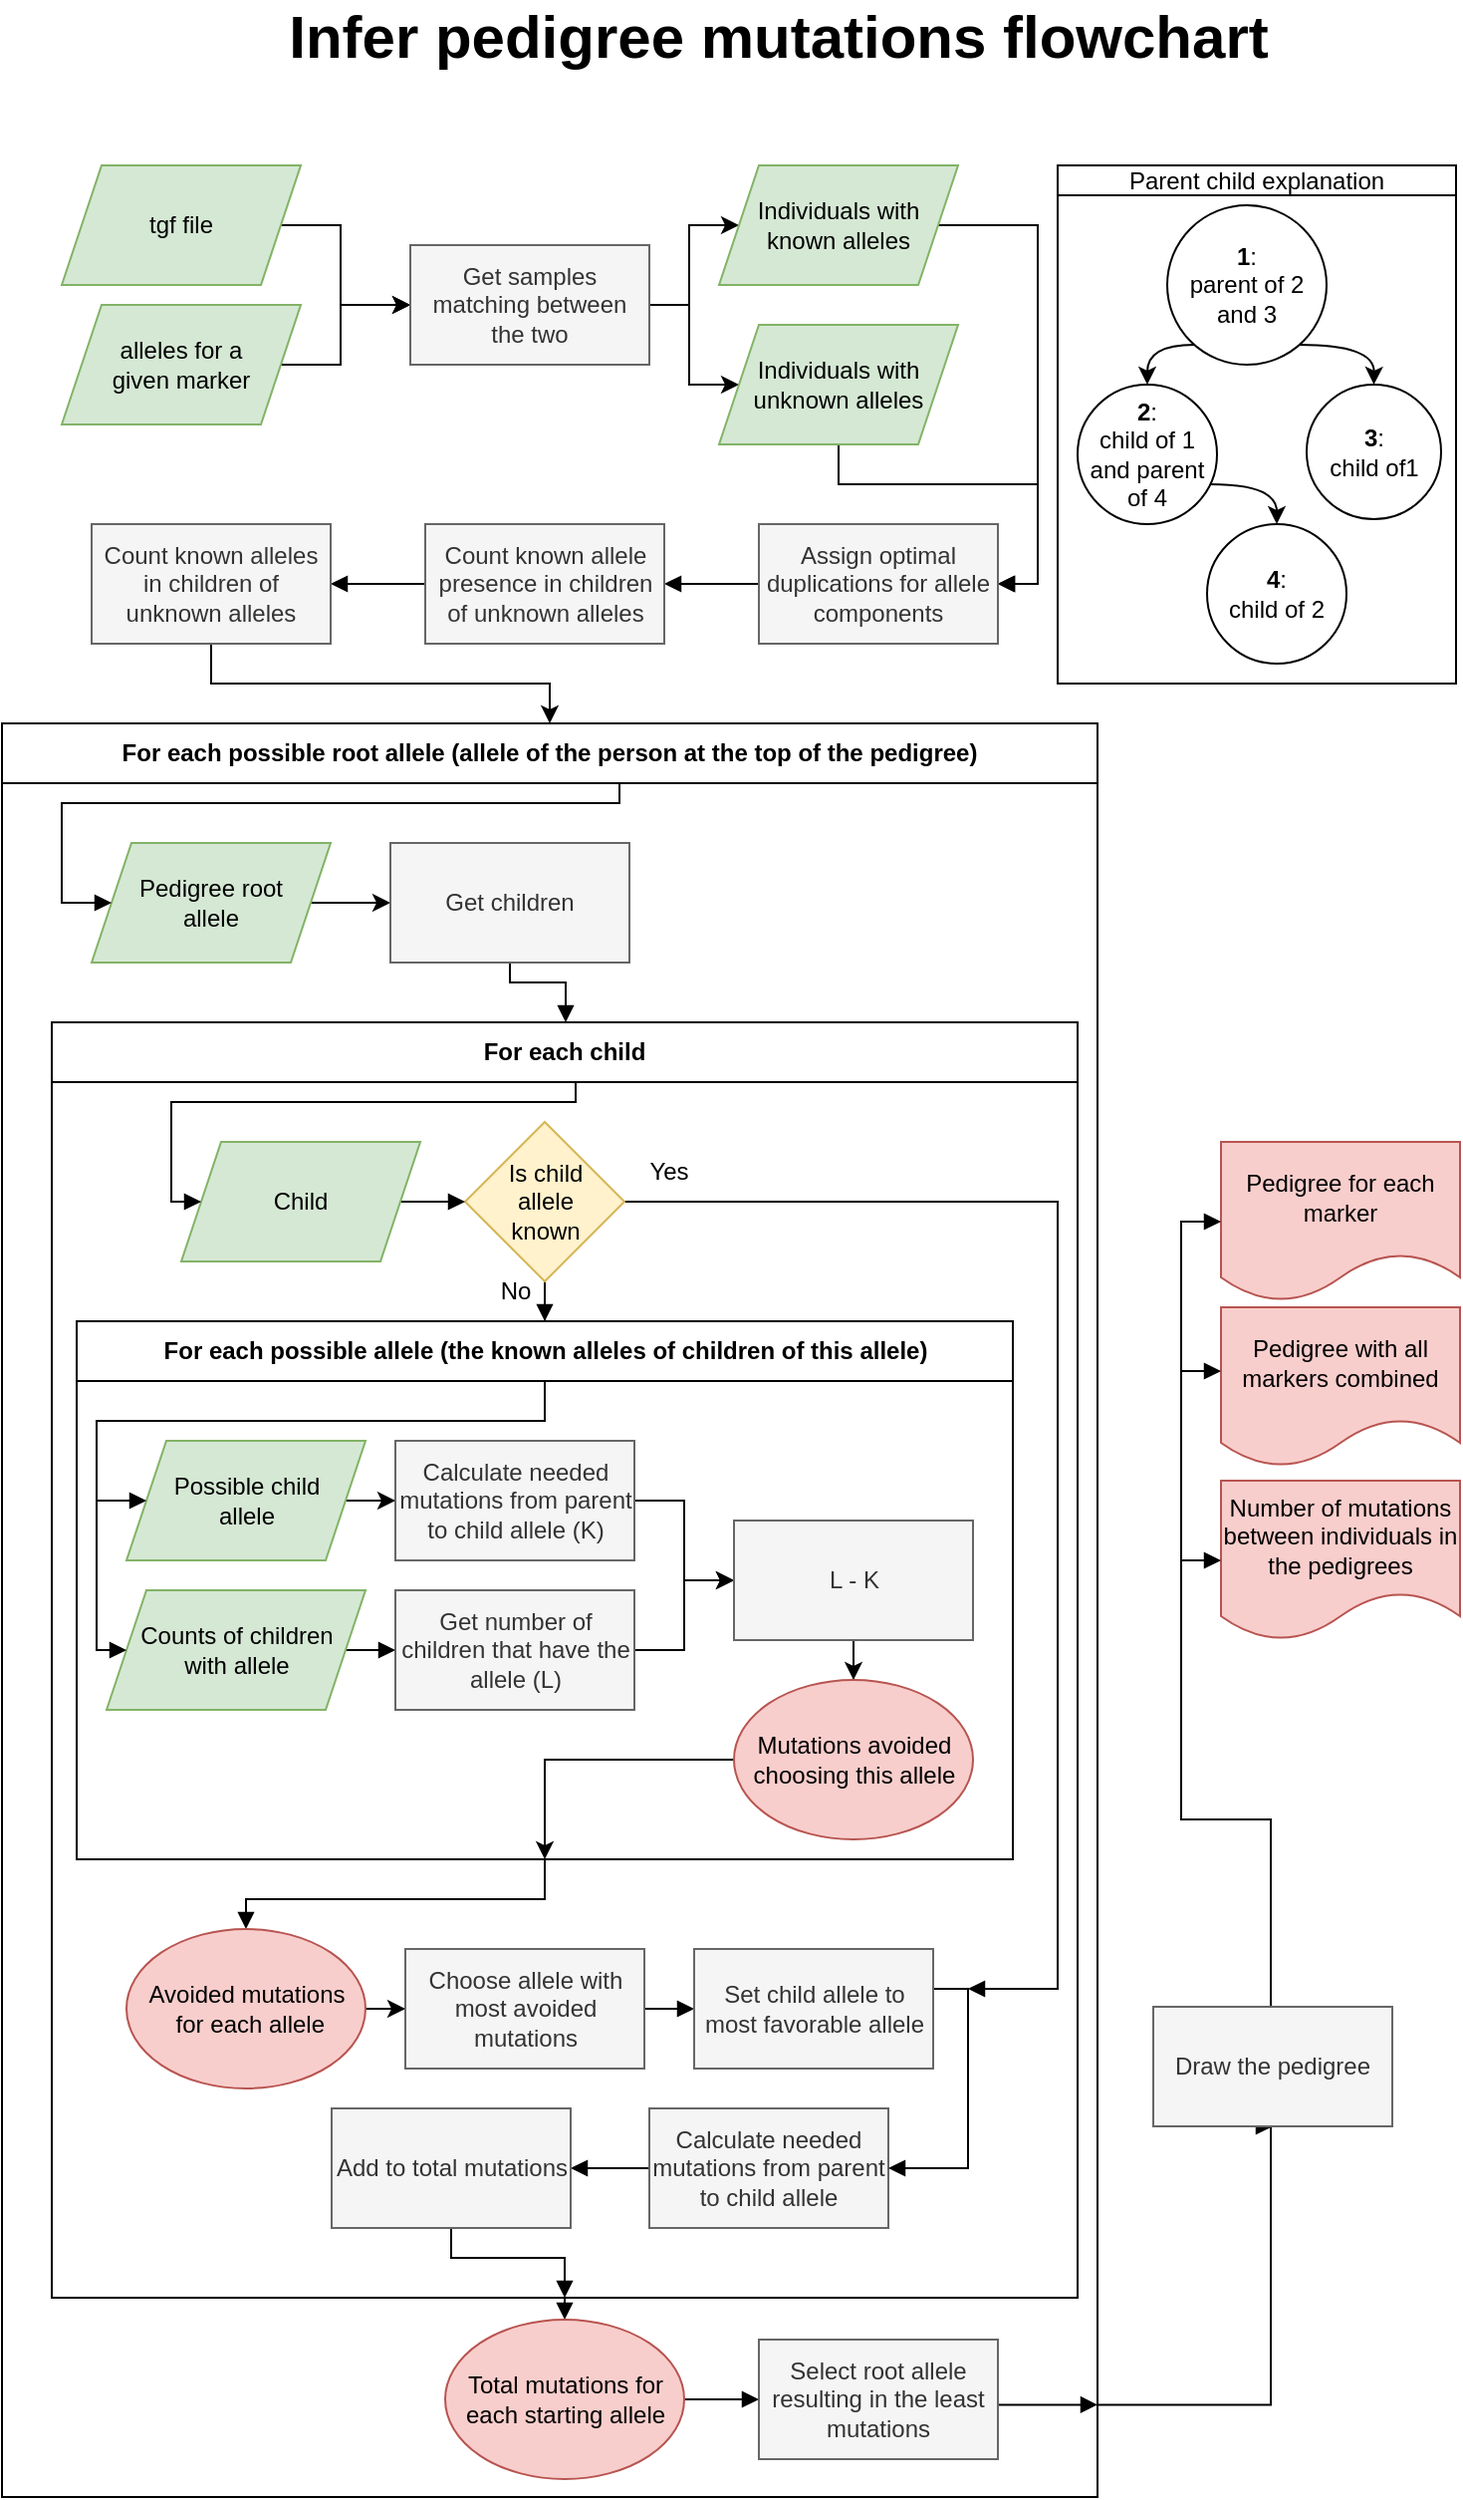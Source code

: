 <mxfile version="20.0.3" type="device"><diagram id="5iFATHU2VtIKNfDVAFXi" name="Page-1"><mxGraphModel dx="1673" dy="896" grid="1" gridSize="10" guides="1" tooltips="1" connect="1" arrows="1" fold="1" page="1" pageScale="1" pageWidth="850" pageHeight="1100" math="0" shadow="0"><root><mxCell id="0"/><mxCell id="1" parent="0"/><mxCell id="Pyik3U-NnSSjQ0JW-5aF-32" value="" style="rounded=0;whiteSpace=wrap;html=1;fillColor=none;" parent="1" vertex="1"><mxGeometry x="20" y="390" width="550" height="890" as="geometry"/></mxCell><mxCell id="GIaLw8oYACVlAwgzf6o7-45" style="edgeStyle=orthogonalEdgeStyle;rounded=0;orthogonalLoop=1;jettySize=auto;html=1;exitX=0.5;exitY=1;exitDx=0;exitDy=0;entryX=0.5;entryY=0;entryDx=0;entryDy=0;endArrow=block;endFill=1;" edge="1" parent="1" source="GIaLw8oYACVlAwgzf6o7-15" target="Pyik3U-NnSSjQ0JW-5aF-73"><mxGeometry relative="1" as="geometry"/></mxCell><mxCell id="GIaLw8oYACVlAwgzf6o7-15" value="" style="rounded=0;whiteSpace=wrap;html=1;fillColor=none;" vertex="1" parent="1"><mxGeometry x="45" y="540" width="515" height="640" as="geometry"/></mxCell><mxCell id="Pyik3U-NnSSjQ0JW-5aF-4" style="edgeStyle=orthogonalEdgeStyle;rounded=0;orthogonalLoop=1;jettySize=auto;html=1;entryX=0;entryY=0.5;entryDx=0;entryDy=0;" parent="1" source="Pyik3U-NnSSjQ0JW-5aF-1" target="Pyik3U-NnSSjQ0JW-5aF-3" edge="1"><mxGeometry relative="1" as="geometry"><Array as="points"><mxPoint x="190" y="140"/><mxPoint x="190" y="180"/></Array></mxGeometry></mxCell><mxCell id="Pyik3U-NnSSjQ0JW-5aF-1" value="tgf file" style="shape=parallelogram;perimeter=parallelogramPerimeter;whiteSpace=wrap;html=1;fixedSize=1;fillColor=#d5e8d4;strokeColor=#82b366;" parent="1" vertex="1"><mxGeometry x="50" y="110" width="120" height="60" as="geometry"/></mxCell><mxCell id="Pyik3U-NnSSjQ0JW-5aF-5" style="edgeStyle=orthogonalEdgeStyle;rounded=0;orthogonalLoop=1;jettySize=auto;html=1;entryX=0;entryY=0.5;entryDx=0;entryDy=0;" parent="1" source="Pyik3U-NnSSjQ0JW-5aF-2" target="Pyik3U-NnSSjQ0JW-5aF-3" edge="1"><mxGeometry relative="1" as="geometry"><Array as="points"><mxPoint x="190" y="210"/><mxPoint x="190" y="180"/></Array></mxGeometry></mxCell><mxCell id="Pyik3U-NnSSjQ0JW-5aF-2" value="alleles for a &lt;br&gt;given marker" style="shape=parallelogram;perimeter=parallelogramPerimeter;whiteSpace=wrap;html=1;fixedSize=1;fillColor=#d5e8d4;strokeColor=#82b366;" parent="1" vertex="1"><mxGeometry x="50" y="180" width="120" height="60" as="geometry"/></mxCell><mxCell id="Pyik3U-NnSSjQ0JW-5aF-22" style="edgeStyle=orthogonalEdgeStyle;rounded=0;orthogonalLoop=1;jettySize=auto;html=1;entryX=0;entryY=0.5;entryDx=0;entryDy=0;" parent="1" source="Pyik3U-NnSSjQ0JW-5aF-3" target="Pyik3U-NnSSjQ0JW-5aF-14" edge="1"><mxGeometry relative="1" as="geometry"/></mxCell><mxCell id="Pyik3U-NnSSjQ0JW-5aF-23" style="edgeStyle=orthogonalEdgeStyle;rounded=0;orthogonalLoop=1;jettySize=auto;html=1;entryX=0;entryY=0.5;entryDx=0;entryDy=0;" parent="1" source="Pyik3U-NnSSjQ0JW-5aF-3" target="Pyik3U-NnSSjQ0JW-5aF-15" edge="1"><mxGeometry relative="1" as="geometry"/></mxCell><mxCell id="Pyik3U-NnSSjQ0JW-5aF-3" value="Get samples matching between &lt;br&gt;the two" style="rounded=0;whiteSpace=wrap;html=1;fillColor=#f5f5f5;strokeColor=#666666;fontColor=#333333;" parent="1" vertex="1"><mxGeometry x="225" y="150" width="120" height="60" as="geometry"/></mxCell><mxCell id="Pyik3U-NnSSjQ0JW-5aF-41" style="edgeStyle=orthogonalEdgeStyle;rounded=0;orthogonalLoop=1;jettySize=auto;html=1;entryX=0;entryY=0.5;entryDx=0;entryDy=0;" parent="1" source="Pyik3U-NnSSjQ0JW-5aF-13" target="Pyik3U-NnSSjQ0JW-5aF-35" edge="1"><mxGeometry relative="1" as="geometry"/></mxCell><mxCell id="Pyik3U-NnSSjQ0JW-5aF-13" value="Pedigree root &lt;br&gt;allele" style="shape=parallelogram;perimeter=parallelogramPerimeter;whiteSpace=wrap;html=1;fixedSize=1;fillColor=#d5e8d4;strokeColor=#82b366;" parent="1" vertex="1"><mxGeometry x="65" y="450" width="120" height="60" as="geometry"/></mxCell><mxCell id="GIaLw8oYACVlAwgzf6o7-38" style="edgeStyle=orthogonalEdgeStyle;rounded=0;orthogonalLoop=1;jettySize=auto;html=1;entryX=1;entryY=0.5;entryDx=0;entryDy=0;endArrow=block;endFill=1;" edge="1" parent="1" source="Pyik3U-NnSSjQ0JW-5aF-14" target="Pyik3U-NnSSjQ0JW-5aF-17"><mxGeometry relative="1" as="geometry"><Array as="points"><mxPoint x="540" y="140"/><mxPoint x="540" y="320"/></Array></mxGeometry></mxCell><mxCell id="Pyik3U-NnSSjQ0JW-5aF-14" value="Individuals with known alleles" style="shape=parallelogram;perimeter=parallelogramPerimeter;whiteSpace=wrap;html=1;fixedSize=1;fillColor=#d5e8d4;strokeColor=#82b366;" parent="1" vertex="1"><mxGeometry x="380" y="110" width="120" height="60" as="geometry"/></mxCell><mxCell id="GIaLw8oYACVlAwgzf6o7-37" style="edgeStyle=orthogonalEdgeStyle;rounded=0;orthogonalLoop=1;jettySize=auto;html=1;entryX=1;entryY=0.5;entryDx=0;entryDy=0;endArrow=block;endFill=1;" edge="1" parent="1" source="Pyik3U-NnSSjQ0JW-5aF-15" target="Pyik3U-NnSSjQ0JW-5aF-17"><mxGeometry relative="1" as="geometry"><Array as="points"><mxPoint x="440" y="270"/><mxPoint x="540" y="270"/><mxPoint x="540" y="320"/></Array></mxGeometry></mxCell><mxCell id="Pyik3U-NnSSjQ0JW-5aF-15" value="Individuals with unknown alleles" style="shape=parallelogram;perimeter=parallelogramPerimeter;whiteSpace=wrap;html=1;fixedSize=1;fillColor=#d5e8d4;strokeColor=#82b366;" parent="1" vertex="1"><mxGeometry x="380" y="190" width="120" height="60" as="geometry"/></mxCell><mxCell id="GIaLw8oYACVlAwgzf6o7-39" style="edgeStyle=orthogonalEdgeStyle;rounded=0;orthogonalLoop=1;jettySize=auto;html=1;entryX=1;entryY=0.5;entryDx=0;entryDy=0;endArrow=block;endFill=1;" edge="1" parent="1" source="Pyik3U-NnSSjQ0JW-5aF-17" target="Pyik3U-NnSSjQ0JW-5aF-25"><mxGeometry relative="1" as="geometry"/></mxCell><mxCell id="Pyik3U-NnSSjQ0JW-5aF-17" value="Assign optimal duplications for allele components" style="rounded=0;whiteSpace=wrap;html=1;fillColor=#f5f5f5;fontColor=#333333;strokeColor=#666666;" parent="1" vertex="1"><mxGeometry x="400" y="290" width="120" height="60" as="geometry"/></mxCell><mxCell id="GIaLw8oYACVlAwgzf6o7-3" style="edgeStyle=orthogonalEdgeStyle;rounded=0;orthogonalLoop=1;jettySize=auto;html=1;entryX=1;entryY=0.5;entryDx=0;entryDy=0;endArrow=block;endFill=1;" edge="1" parent="1" source="Pyik3U-NnSSjQ0JW-5aF-25" target="Pyik3U-NnSSjQ0JW-5aF-29"><mxGeometry relative="1" as="geometry"/></mxCell><mxCell id="Pyik3U-NnSSjQ0JW-5aF-25" value="Count known allele presence in children of unknown alleles" style="rounded=0;whiteSpace=wrap;html=1;fillColor=#f5f5f5;fontColor=#333333;strokeColor=#666666;" parent="1" vertex="1"><mxGeometry x="232.5" y="290" width="120" height="60" as="geometry"/></mxCell><mxCell id="jjjcF2whvFUYWQtF70Cm-25" style="edgeStyle=orthogonalEdgeStyle;rounded=0;orthogonalLoop=1;jettySize=auto;html=1;entryX=0.5;entryY=0;entryDx=0;entryDy=0;" parent="1" source="Pyik3U-NnSSjQ0JW-5aF-29" target="Pyik3U-NnSSjQ0JW-5aF-33" edge="1"><mxGeometry relative="1" as="geometry"/></mxCell><mxCell id="Pyik3U-NnSSjQ0JW-5aF-29" value="Count known alleles in children of unknown alleles" style="rounded=0;whiteSpace=wrap;html=1;fillColor=#f5f5f5;fontColor=#333333;strokeColor=#666666;" parent="1" vertex="1"><mxGeometry x="65" y="290" width="120" height="60" as="geometry"/></mxCell><mxCell id="GIaLw8oYACVlAwgzf6o7-21" style="edgeStyle=orthogonalEdgeStyle;rounded=0;orthogonalLoop=1;jettySize=auto;html=1;entryX=0;entryY=0.5;entryDx=0;entryDy=0;endArrow=block;endFill=1;" edge="1" parent="1" source="Pyik3U-NnSSjQ0JW-5aF-33" target="Pyik3U-NnSSjQ0JW-5aF-13"><mxGeometry relative="1" as="geometry"><Array as="points"><mxPoint x="330" y="430"/><mxPoint x="50" y="430"/><mxPoint x="50" y="480"/></Array></mxGeometry></mxCell><mxCell id="Pyik3U-NnSSjQ0JW-5aF-33" value="&lt;b&gt;For each possible root allele (allele of the person at the top of the pedigree)&lt;/b&gt;" style="rounded=0;whiteSpace=wrap;html=1;fillColor=none;" parent="1" vertex="1"><mxGeometry x="20" y="390" width="550" height="30" as="geometry"/></mxCell><mxCell id="GIaLw8oYACVlAwgzf6o7-20" style="edgeStyle=orthogonalEdgeStyle;rounded=0;orthogonalLoop=1;jettySize=auto;html=1;entryX=0.5;entryY=0;entryDx=0;entryDy=0;endArrow=block;endFill=1;" edge="1" parent="1" source="Pyik3U-NnSSjQ0JW-5aF-35" target="GIaLw8oYACVlAwgzf6o7-18"><mxGeometry relative="1" as="geometry"><Array as="points"><mxPoint x="275" y="520"/><mxPoint x="303" y="520"/><mxPoint x="303" y="540"/></Array></mxGeometry></mxCell><mxCell id="GIaLw8oYACVlAwgzf6o7-33" style="edgeStyle=orthogonalEdgeStyle;rounded=0;orthogonalLoop=1;jettySize=auto;html=1;endArrow=block;endFill=1;exitX=1;exitY=0.5;exitDx=0;exitDy=0;" edge="1" parent="1" source="Pyik3U-NnSSjQ0JW-5aF-39"><mxGeometry relative="1" as="geometry"><mxPoint x="505" y="1025" as="targetPoint"/><mxPoint x="337.5" y="625" as="sourcePoint"/><Array as="points"><mxPoint x="550" y="630"/><mxPoint x="550" y="1025"/></Array></mxGeometry></mxCell><mxCell id="Pyik3U-NnSSjQ0JW-5aF-35" value="Get children" style="rounded=0;whiteSpace=wrap;html=1;fillColor=#f5f5f5;fontColor=#333333;strokeColor=#666666;" parent="1" vertex="1"><mxGeometry x="215" y="450" width="120" height="60" as="geometry"/></mxCell><mxCell id="GIaLw8oYACVlAwgzf6o7-34" style="edgeStyle=orthogonalEdgeStyle;rounded=0;orthogonalLoop=1;jettySize=auto;html=1;exitX=0.5;exitY=1;exitDx=0;exitDy=0;entryX=0.5;entryY=0;entryDx=0;entryDy=0;endArrow=block;endFill=1;" edge="1" parent="1" source="Pyik3U-NnSSjQ0JW-5aF-37" target="Pyik3U-NnSSjQ0JW-5aF-62"><mxGeometry relative="1" as="geometry"/></mxCell><mxCell id="Pyik3U-NnSSjQ0JW-5aF-37" value="" style="rounded=0;whiteSpace=wrap;html=1;fillColor=none;" parent="1" vertex="1"><mxGeometry x="57.5" y="690" width="470" height="270" as="geometry"/></mxCell><mxCell id="Pyik3U-NnSSjQ0JW-5aF-43" value="" style="edgeStyle=orthogonalEdgeStyle;rounded=0;orthogonalLoop=1;jettySize=auto;html=1;" parent="1" source="Pyik3U-NnSSjQ0JW-5aF-38" target="Pyik3U-NnSSjQ0JW-5aF-42" edge="1"><mxGeometry relative="1" as="geometry"/></mxCell><mxCell id="Pyik3U-NnSSjQ0JW-5aF-38" value="Possible child &lt;br&gt;allele" style="shape=parallelogram;perimeter=parallelogramPerimeter;whiteSpace=wrap;html=1;fixedSize=1;fillColor=#d5e8d4;strokeColor=#82b366;" parent="1" vertex="1"><mxGeometry x="82.5" y="750" width="120" height="60" as="geometry"/></mxCell><mxCell id="GIaLw8oYACVlAwgzf6o7-35" style="edgeStyle=orthogonalEdgeStyle;rounded=0;orthogonalLoop=1;jettySize=auto;html=1;entryX=0.5;entryY=0;entryDx=0;entryDy=0;endArrow=block;endFill=1;" edge="1" parent="1" source="Pyik3U-NnSSjQ0JW-5aF-39" target="Pyik3U-NnSSjQ0JW-5aF-55"><mxGeometry relative="1" as="geometry"/></mxCell><mxCell id="Pyik3U-NnSSjQ0JW-5aF-39" value="Is child &lt;br&gt;allele &lt;br&gt;known" style="rhombus;whiteSpace=wrap;html=1;fillColor=#fff2cc;strokeColor=#d6b656;" parent="1" vertex="1"><mxGeometry x="252.5" y="590" width="80" height="80" as="geometry"/></mxCell><mxCell id="Pyik3U-NnSSjQ0JW-5aF-50" style="edgeStyle=orthogonalEdgeStyle;rounded=0;orthogonalLoop=1;jettySize=auto;html=1;entryX=0;entryY=0.5;entryDx=0;entryDy=0;" parent="1" source="Pyik3U-NnSSjQ0JW-5aF-42" target="Pyik3U-NnSSjQ0JW-5aF-48" edge="1"><mxGeometry relative="1" as="geometry"/></mxCell><mxCell id="Pyik3U-NnSSjQ0JW-5aF-42" value="Calculate needed mutations from parent to child allele (K)" style="whiteSpace=wrap;html=1;fillColor=#f5f5f5;fontColor=#333333;strokeColor=#666666;" parent="1" vertex="1"><mxGeometry x="217.5" y="750" width="120" height="60" as="geometry"/></mxCell><mxCell id="Pyik3U-NnSSjQ0JW-5aF-51" style="edgeStyle=orthogonalEdgeStyle;rounded=0;orthogonalLoop=1;jettySize=auto;html=1;entryX=0;entryY=0.5;entryDx=0;entryDy=0;" parent="1" source="Pyik3U-NnSSjQ0JW-5aF-44" target="Pyik3U-NnSSjQ0JW-5aF-48" edge="1"><mxGeometry relative="1" as="geometry"/></mxCell><mxCell id="Pyik3U-NnSSjQ0JW-5aF-44" value="Get number of children that have the allele (L)" style="rounded=0;whiteSpace=wrap;html=1;fillColor=#f5f5f5;fontColor=#333333;strokeColor=#666666;" parent="1" vertex="1"><mxGeometry x="217.5" y="825" width="120" height="60" as="geometry"/></mxCell><mxCell id="GIaLw8oYACVlAwgzf6o7-10" style="edgeStyle=orthogonalEdgeStyle;rounded=0;orthogonalLoop=1;jettySize=auto;html=1;endArrow=block;endFill=1;entryX=0;entryY=0.5;entryDx=0;entryDy=0;exitX=0.5;exitY=0;exitDx=0;exitDy=0;" edge="1" parent="1" source="Pyik3U-NnSSjQ0JW-5aF-45" target="Pyik3U-NnSSjQ0JW-5aF-44"><mxGeometry relative="1" as="geometry"><Array as="points"><mxPoint x="137.5" y="855"/></Array></mxGeometry></mxCell><mxCell id="Pyik3U-NnSSjQ0JW-5aF-45" value="Counts of children &lt;br&gt;with allele" style="shape=parallelogram;perimeter=parallelogramPerimeter;whiteSpace=wrap;html=1;fixedSize=1;fillColor=#d5e8d4;strokeColor=#82b366;" parent="1" vertex="1"><mxGeometry x="72.5" y="825" width="130" height="60" as="geometry"/></mxCell><mxCell id="Pyik3U-NnSSjQ0JW-5aF-54" style="edgeStyle=orthogonalEdgeStyle;rounded=0;orthogonalLoop=1;jettySize=auto;html=1;entryX=0.5;entryY=0;entryDx=0;entryDy=0;" parent="1" source="Pyik3U-NnSSjQ0JW-5aF-48" target="Pyik3U-NnSSjQ0JW-5aF-53" edge="1"><mxGeometry relative="1" as="geometry"/></mxCell><mxCell id="Pyik3U-NnSSjQ0JW-5aF-48" value="L - K" style="rounded=0;whiteSpace=wrap;html=1;fillColor=#f5f5f5;fontColor=#333333;strokeColor=#666666;" parent="1" vertex="1"><mxGeometry x="387.5" y="790" width="120" height="60" as="geometry"/></mxCell><mxCell id="Pyik3U-NnSSjQ0JW-5aF-61" style="edgeStyle=orthogonalEdgeStyle;rounded=0;orthogonalLoop=1;jettySize=auto;html=1;entryX=0.5;entryY=1;entryDx=0;entryDy=0;" parent="1" source="Pyik3U-NnSSjQ0JW-5aF-53" target="Pyik3U-NnSSjQ0JW-5aF-37" edge="1"><mxGeometry relative="1" as="geometry"><Array as="points"><mxPoint x="292.5" y="910"/></Array></mxGeometry></mxCell><mxCell id="Pyik3U-NnSSjQ0JW-5aF-53" value="Mutations avoided choosing this allele" style="ellipse;whiteSpace=wrap;html=1;fillColor=#f8cecc;strokeColor=#b85450;" parent="1" vertex="1"><mxGeometry x="387.5" y="870" width="120" height="80" as="geometry"/></mxCell><mxCell id="GIaLw8oYACVlAwgzf6o7-7" style="edgeStyle=orthogonalEdgeStyle;rounded=0;orthogonalLoop=1;jettySize=auto;html=1;endArrow=block;endFill=1;" edge="1" parent="1" source="Pyik3U-NnSSjQ0JW-5aF-55" target="Pyik3U-NnSSjQ0JW-5aF-45"><mxGeometry relative="1" as="geometry"><Array as="points"><mxPoint x="292.5" y="740"/><mxPoint x="67.5" y="740"/><mxPoint x="67.5" y="855"/></Array></mxGeometry></mxCell><mxCell id="GIaLw8oYACVlAwgzf6o7-8" style="edgeStyle=orthogonalEdgeStyle;rounded=0;orthogonalLoop=1;jettySize=auto;html=1;entryX=0;entryY=0.5;entryDx=0;entryDy=0;endArrow=block;endFill=1;" edge="1" parent="1" source="Pyik3U-NnSSjQ0JW-5aF-55" target="Pyik3U-NnSSjQ0JW-5aF-38"><mxGeometry relative="1" as="geometry"><Array as="points"><mxPoint x="292.5" y="740"/><mxPoint x="67.5" y="740"/><mxPoint x="67.5" y="780"/></Array></mxGeometry></mxCell><mxCell id="Pyik3U-NnSSjQ0JW-5aF-55" value="&lt;b&gt;For each possible allele (the known alleles of children of this allele)&lt;/b&gt;" style="rounded=0;whiteSpace=wrap;html=1;fillColor=none;" parent="1" vertex="1"><mxGeometry x="57.5" y="690" width="470" height="30" as="geometry"/></mxCell><mxCell id="GIaLw8oYACVlAwgzf6o7-31" style="edgeStyle=orthogonalEdgeStyle;rounded=0;orthogonalLoop=1;jettySize=auto;html=1;entryX=1;entryY=0.5;entryDx=0;entryDy=0;endArrow=block;endFill=1;" edge="1" parent="1" source="Pyik3U-NnSSjQ0JW-5aF-56" target="Pyik3U-NnSSjQ0JW-5aF-66"><mxGeometry relative="1" as="geometry"/></mxCell><mxCell id="Pyik3U-NnSSjQ0JW-5aF-56" value="Calculate needed mutations from parent to child allele" style="whiteSpace=wrap;html=1;fillColor=#f5f5f5;fontColor=#333333;strokeColor=#666666;" parent="1" vertex="1"><mxGeometry x="345" y="1085" width="120" height="60" as="geometry"/></mxCell><mxCell id="Pyik3U-NnSSjQ0JW-5aF-65" style="edgeStyle=orthogonalEdgeStyle;rounded=0;orthogonalLoop=1;jettySize=auto;html=1;entryX=0;entryY=0.5;entryDx=0;entryDy=0;" parent="1" source="Pyik3U-NnSSjQ0JW-5aF-62" target="Pyik3U-NnSSjQ0JW-5aF-64" edge="1"><mxGeometry relative="1" as="geometry"/></mxCell><mxCell id="Pyik3U-NnSSjQ0JW-5aF-62" value="&lt;div&gt;Avoided mutations&lt;/div&gt;&lt;div&gt;&amp;nbsp;for each allele&lt;/div&gt;" style="ellipse;whiteSpace=wrap;html=1;fillColor=#f8cecc;strokeColor=#b85450;" parent="1" vertex="1"><mxGeometry x="82.5" y="995" width="120" height="80" as="geometry"/></mxCell><mxCell id="GIaLw8oYACVlAwgzf6o7-12" style="edgeStyle=orthogonalEdgeStyle;rounded=0;orthogonalLoop=1;jettySize=auto;html=1;entryX=0;entryY=0.5;entryDx=0;entryDy=0;endArrow=block;endFill=1;" edge="1" parent="1" source="Pyik3U-NnSSjQ0JW-5aF-64" target="GIaLw8oYACVlAwgzf6o7-11"><mxGeometry relative="1" as="geometry"/></mxCell><mxCell id="Pyik3U-NnSSjQ0JW-5aF-64" value="Choose allele with most avoided mutations" style="rounded=0;whiteSpace=wrap;html=1;fillColor=#f5f5f5;fontColor=#333333;strokeColor=#666666;" parent="1" vertex="1"><mxGeometry x="222.5" y="1005" width="120" height="60" as="geometry"/></mxCell><mxCell id="GIaLw8oYACVlAwgzf6o7-41" style="edgeStyle=orthogonalEdgeStyle;rounded=0;orthogonalLoop=1;jettySize=auto;html=1;entryX=0.5;entryY=1;entryDx=0;entryDy=0;endArrow=block;endFill=1;" edge="1" parent="1" source="Pyik3U-NnSSjQ0JW-5aF-66" target="GIaLw8oYACVlAwgzf6o7-15"><mxGeometry relative="1" as="geometry"><Array as="points"><mxPoint x="245" y="1160"/><mxPoint x="303" y="1160"/></Array></mxGeometry></mxCell><mxCell id="Pyik3U-NnSSjQ0JW-5aF-66" value="Add to total mutations" style="rounded=0;whiteSpace=wrap;html=1;fillColor=#f5f5f5;fontColor=#333333;strokeColor=#666666;" parent="1" vertex="1"><mxGeometry x="185.5" y="1085" width="120" height="60" as="geometry"/></mxCell><mxCell id="GIaLw8oYACVlAwgzf6o7-57" style="edgeStyle=orthogonalEdgeStyle;rounded=0;orthogonalLoop=1;jettySize=auto;html=1;entryX=0;entryY=0.5;entryDx=0;entryDy=0;endArrow=block;endFill=1;" edge="1" parent="1" source="Pyik3U-NnSSjQ0JW-5aF-73" target="GIaLw8oYACVlAwgzf6o7-56"><mxGeometry relative="1" as="geometry"/></mxCell><mxCell id="Pyik3U-NnSSjQ0JW-5aF-73" value="Total mutations for each starting allele" style="ellipse;whiteSpace=wrap;html=1;fillColor=#f8cecc;strokeColor=#b85450;" parent="1" vertex="1"><mxGeometry x="242.5" y="1191" width="120" height="80" as="geometry"/></mxCell><mxCell id="Pyik3U-NnSSjQ0JW-5aF-81" value="Pedigree for each marker" style="shape=document;whiteSpace=wrap;html=1;boundedLbl=1;fillColor=#f8cecc;strokeColor=#b85450;" parent="1" vertex="1"><mxGeometry x="632" y="600" width="120" height="80" as="geometry"/></mxCell><mxCell id="Pyik3U-NnSSjQ0JW-5aF-82" value="Pedigree with all markers combined" style="shape=document;whiteSpace=wrap;html=1;boundedLbl=1;fillColor=#f8cecc;strokeColor=#b85450;" parent="1" vertex="1"><mxGeometry x="632" y="683" width="120" height="80" as="geometry"/></mxCell><mxCell id="Pyik3U-NnSSjQ0JW-5aF-83" value="Number of mutations between individuals in the pedigrees" style="shape=document;whiteSpace=wrap;html=1;boundedLbl=1;fillColor=#f8cecc;strokeColor=#b85450;" parent="1" vertex="1"><mxGeometry x="632" y="770" width="120" height="80" as="geometry"/></mxCell><mxCell id="jjjcF2whvFUYWQtF70Cm-1" value="" style="rounded=0;whiteSpace=wrap;html=1;" parent="1" vertex="1"><mxGeometry x="550" y="110" width="200" height="260" as="geometry"/></mxCell><mxCell id="jjjcF2whvFUYWQtF70Cm-2" value="Parent child explanation" style="rounded=0;whiteSpace=wrap;html=1;" parent="1" vertex="1"><mxGeometry x="550" y="110" width="200" height="15" as="geometry"/></mxCell><mxCell id="jjjcF2whvFUYWQtF70Cm-14" style="edgeStyle=orthogonalEdgeStyle;curved=1;rounded=0;orthogonalLoop=1;jettySize=auto;html=1;entryX=0.5;entryY=0;entryDx=0;entryDy=0;" parent="1" source="jjjcF2whvFUYWQtF70Cm-4" target="jjjcF2whvFUYWQtF70Cm-10" edge="1"><mxGeometry relative="1" as="geometry"><Array as="points"><mxPoint x="680" y="200"/><mxPoint x="630" y="200"/></Array></mxGeometry></mxCell><mxCell id="jjjcF2whvFUYWQtF70Cm-21" style="edgeStyle=orthogonalEdgeStyle;curved=1;rounded=0;orthogonalLoop=1;jettySize=auto;html=1;" parent="1" source="jjjcF2whvFUYWQtF70Cm-4" target="jjjcF2whvFUYWQtF70Cm-11" edge="1"><mxGeometry relative="1" as="geometry"><Array as="points"><mxPoint x="709" y="200"/></Array></mxGeometry></mxCell><mxCell id="jjjcF2whvFUYWQtF70Cm-4" value="&lt;div&gt;&lt;b&gt;1&lt;/b&gt;:&lt;/div&gt;&lt;div&gt;parent of 2 and 3&lt;br&gt;&lt;/div&gt;" style="ellipse;whiteSpace=wrap;html=1;aspect=fixed;" parent="1" vertex="1"><mxGeometry x="605" y="130" width="80" height="80" as="geometry"/></mxCell><mxCell id="jjjcF2whvFUYWQtF70Cm-20" style="edgeStyle=orthogonalEdgeStyle;curved=1;rounded=0;orthogonalLoop=1;jettySize=auto;html=1;" parent="1" source="jjjcF2whvFUYWQtF70Cm-10" target="jjjcF2whvFUYWQtF70Cm-12" edge="1"><mxGeometry relative="1" as="geometry"><Array as="points"><mxPoint x="660" y="270"/></Array></mxGeometry></mxCell><mxCell id="jjjcF2whvFUYWQtF70Cm-10" value="&lt;div&gt;&lt;b&gt;2&lt;/b&gt;:&lt;/div&gt;&lt;div&gt;child of 1 and parent of 4&lt;br&gt;&lt;/div&gt;" style="ellipse;whiteSpace=wrap;html=1;aspect=fixed;" parent="1" vertex="1"><mxGeometry x="560" y="220" width="70" height="70" as="geometry"/></mxCell><mxCell id="jjjcF2whvFUYWQtF70Cm-11" value="&lt;div&gt;&lt;b&gt;3&lt;/b&gt;:&lt;/div&gt;&lt;div&gt;child of1 &lt;br&gt;&lt;/div&gt;" style="ellipse;whiteSpace=wrap;html=1;aspect=fixed;" parent="1" vertex="1"><mxGeometry x="675" y="220" width="67.5" height="67.5" as="geometry"/></mxCell><mxCell id="jjjcF2whvFUYWQtF70Cm-12" value="&lt;div&gt;&lt;b&gt;4&lt;/b&gt;:&lt;/div&gt;&lt;div&gt;child of 2&lt;br&gt;&lt;/div&gt;" style="ellipse;whiteSpace=wrap;html=1;aspect=fixed;" parent="1" vertex="1"><mxGeometry x="625" y="290" width="70" height="70" as="geometry"/></mxCell><mxCell id="jjjcF2whvFUYWQtF70Cm-26" value="&lt;font style=&quot;font-size: 30px;&quot;&gt;&lt;b&gt;Infer pedigree mutations flowchart&lt;/b&gt;&lt;/font&gt;" style="text;html=1;strokeColor=none;fillColor=none;align=center;verticalAlign=middle;whiteSpace=wrap;rounded=0;" parent="1" vertex="1"><mxGeometry x="145" y="30" width="530" height="30" as="geometry"/></mxCell><mxCell id="GIaLw8oYACVlAwgzf6o7-32" style="edgeStyle=orthogonalEdgeStyle;rounded=0;orthogonalLoop=1;jettySize=auto;html=1;entryX=1;entryY=0.5;entryDx=0;entryDy=0;endArrow=block;endFill=1;" edge="1" parent="1" source="GIaLw8oYACVlAwgzf6o7-11" target="Pyik3U-NnSSjQ0JW-5aF-56"><mxGeometry relative="1" as="geometry"><Array as="points"><mxPoint x="505" y="1025"/><mxPoint x="505" y="1115"/></Array></mxGeometry></mxCell><mxCell id="GIaLw8oYACVlAwgzf6o7-11" value="Set child allele to most favorable allele" style="rounded=0;whiteSpace=wrap;html=1;fillColor=#f5f5f5;fontColor=#333333;strokeColor=#666666;" vertex="1" parent="1"><mxGeometry x="367.5" y="1005" width="120" height="60" as="geometry"/></mxCell><mxCell id="GIaLw8oYACVlAwgzf6o7-23" style="edgeStyle=orthogonalEdgeStyle;rounded=0;orthogonalLoop=1;jettySize=auto;html=1;entryX=0;entryY=0.5;entryDx=0;entryDy=0;endArrow=block;endFill=1;" edge="1" parent="1" source="GIaLw8oYACVlAwgzf6o7-16" target="Pyik3U-NnSSjQ0JW-5aF-39"><mxGeometry relative="1" as="geometry"/></mxCell><mxCell id="GIaLw8oYACVlAwgzf6o7-16" value="Child" style="shape=parallelogram;perimeter=parallelogramPerimeter;whiteSpace=wrap;html=1;fixedSize=1;fillColor=#d5e8d4;strokeColor=#82b366;" vertex="1" parent="1"><mxGeometry x="110" y="600" width="120" height="60" as="geometry"/></mxCell><mxCell id="GIaLw8oYACVlAwgzf6o7-22" style="edgeStyle=orthogonalEdgeStyle;rounded=0;orthogonalLoop=1;jettySize=auto;html=1;entryX=0;entryY=0.5;entryDx=0;entryDy=0;endArrow=block;endFill=1;exitX=0.5;exitY=1;exitDx=0;exitDy=0;" edge="1" parent="1" source="GIaLw8oYACVlAwgzf6o7-18" target="GIaLw8oYACVlAwgzf6o7-16"><mxGeometry relative="1" as="geometry"><mxPoint x="292.5" y="570" as="sourcePoint"/><Array as="points"><mxPoint x="308" y="580"/><mxPoint x="105" y="580"/><mxPoint x="105" y="630"/></Array></mxGeometry></mxCell><mxCell id="GIaLw8oYACVlAwgzf6o7-18" value="&lt;b&gt;For each child&lt;/b&gt;" style="rounded=0;whiteSpace=wrap;html=1;fillColor=none;" vertex="1" parent="1"><mxGeometry x="45" y="540" width="515" height="30" as="geometry"/></mxCell><mxCell id="GIaLw8oYACVlAwgzf6o7-25" value="No" style="text;html=1;strokeColor=none;fillColor=none;align=center;verticalAlign=middle;whiteSpace=wrap;rounded=0;" vertex="1" parent="1"><mxGeometry x="247.5" y="660" width="60" height="30" as="geometry"/></mxCell><mxCell id="GIaLw8oYACVlAwgzf6o7-40" value="Yes" style="text;html=1;strokeColor=none;fillColor=none;align=center;verticalAlign=middle;whiteSpace=wrap;rounded=0;" vertex="1" parent="1"><mxGeometry x="325" y="600" width="60" height="30" as="geometry"/></mxCell><mxCell id="GIaLw8oYACVlAwgzf6o7-54" style="edgeStyle=orthogonalEdgeStyle;rounded=0;orthogonalLoop=1;jettySize=auto;html=1;entryX=0.5;entryY=1;entryDx=0;entryDy=0;endArrow=block;endFill=1;exitX=1;exitY=0.948;exitDx=0;exitDy=0;exitPerimeter=0;" edge="1" parent="1" source="Pyik3U-NnSSjQ0JW-5aF-32" target="GIaLw8oYACVlAwgzf6o7-44"><mxGeometry relative="1" as="geometry"><mxPoint x="657.0" y="1200" as="sourcePoint"/><Array as="points"><mxPoint x="657" y="1234"/></Array></mxGeometry></mxCell><mxCell id="GIaLw8oYACVlAwgzf6o7-48" style="edgeStyle=orthogonalEdgeStyle;rounded=0;orthogonalLoop=1;jettySize=auto;html=1;entryX=0;entryY=0.5;entryDx=0;entryDy=0;endArrow=block;endFill=1;" edge="1" parent="1" source="GIaLw8oYACVlAwgzf6o7-44" target="Pyik3U-NnSSjQ0JW-5aF-83"><mxGeometry relative="1" as="geometry"><Array as="points"><mxPoint x="657" y="940"/><mxPoint x="612" y="940"/><mxPoint x="612" y="810"/></Array></mxGeometry></mxCell><mxCell id="GIaLw8oYACVlAwgzf6o7-49" style="edgeStyle=orthogonalEdgeStyle;rounded=0;orthogonalLoop=1;jettySize=auto;html=1;entryX=0;entryY=0.4;entryDx=0;entryDy=0;entryPerimeter=0;endArrow=block;endFill=1;" edge="1" parent="1" source="GIaLw8oYACVlAwgzf6o7-44" target="Pyik3U-NnSSjQ0JW-5aF-82"><mxGeometry relative="1" as="geometry"><Array as="points"><mxPoint x="657" y="940"/><mxPoint x="612" y="940"/><mxPoint x="612" y="715"/></Array></mxGeometry></mxCell><mxCell id="GIaLw8oYACVlAwgzf6o7-55" style="edgeStyle=orthogonalEdgeStyle;rounded=0;orthogonalLoop=1;jettySize=auto;html=1;entryX=0;entryY=0.5;entryDx=0;entryDy=0;endArrow=block;endFill=1;" edge="1" parent="1" source="GIaLw8oYACVlAwgzf6o7-44" target="Pyik3U-NnSSjQ0JW-5aF-81"><mxGeometry relative="1" as="geometry"><Array as="points"><mxPoint x="657" y="940"/><mxPoint x="612" y="940"/><mxPoint x="612" y="640"/></Array></mxGeometry></mxCell><mxCell id="GIaLw8oYACVlAwgzf6o7-44" value="Draw the pedigree" style="rounded=0;whiteSpace=wrap;html=1;fillColor=#f5f5f5;fontColor=#333333;strokeColor=#666666;" vertex="1" parent="1"><mxGeometry x="598" y="1034" width="120" height="60" as="geometry"/></mxCell><mxCell id="GIaLw8oYACVlAwgzf6o7-58" style="edgeStyle=orthogonalEdgeStyle;rounded=0;orthogonalLoop=1;jettySize=auto;html=1;entryX=1;entryY=0.948;entryDx=0;entryDy=0;entryPerimeter=0;endArrow=block;endFill=1;" edge="1" parent="1" source="GIaLw8oYACVlAwgzf6o7-56" target="Pyik3U-NnSSjQ0JW-5aF-32"><mxGeometry relative="1" as="geometry"><Array as="points"><mxPoint x="520" y="1234"/><mxPoint x="520" y="1234"/></Array></mxGeometry></mxCell><mxCell id="GIaLw8oYACVlAwgzf6o7-56" value="Select root allele resulting in the least mutations" style="whiteSpace=wrap;html=1;fillColor=#f5f5f5;fontColor=#333333;strokeColor=#666666;" vertex="1" parent="1"><mxGeometry x="400" y="1201" width="120" height="60" as="geometry"/></mxCell></root></mxGraphModel></diagram></mxfile>